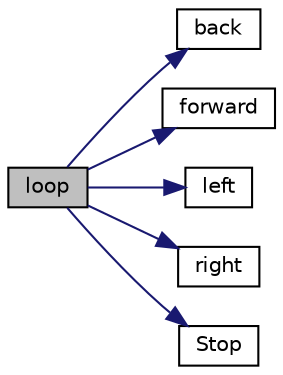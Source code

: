 digraph "loop"
{
 // LATEX_PDF_SIZE
  edge [fontname="Helvetica",fontsize="10",labelfontname="Helvetica",labelfontsize="10"];
  node [fontname="Helvetica",fontsize="10",shape=record];
  rankdir="LR";
  Node1 [label="loop",height=0.2,width=0.4,color="black", fillcolor="grey75", style="filled", fontcolor="black",tooltip=" "];
  Node1 -> Node2 [color="midnightblue",fontsize="10",style="solid",fontname="Helvetica"];
  Node2 [label="back",height=0.2,width=0.4,color="black", fillcolor="white", style="filled",URL="$main_8cpp.html#a0ef114368554c36e0e17a40d0a603f20",tooltip=" "];
  Node1 -> Node3 [color="midnightblue",fontsize="10",style="solid",fontname="Helvetica"];
  Node3 [label="forward",height=0.2,width=0.4,color="black", fillcolor="white", style="filled",URL="$main_8cpp.html#a7de2a543986e45b9083c69f6138bf079",tooltip=" "];
  Node1 -> Node4 [color="midnightblue",fontsize="10",style="solid",fontname="Helvetica"];
  Node4 [label="left",height=0.2,width=0.4,color="black", fillcolor="white", style="filled",URL="$main_8cpp.html#a12ea22f00299ae04f0e81278f5dce0eb",tooltip=" "];
  Node1 -> Node5 [color="midnightblue",fontsize="10",style="solid",fontname="Helvetica"];
  Node5 [label="right",height=0.2,width=0.4,color="black", fillcolor="white", style="filled",URL="$main_8cpp.html#a13d543ef43bc20f64e5e4cb27a4d3369",tooltip=" "];
  Node1 -> Node6 [color="midnightblue",fontsize="10",style="solid",fontname="Helvetica"];
  Node6 [label="Stop",height=0.2,width=0.4,color="black", fillcolor="white", style="filled",URL="$main_8cpp.html#a17a237457e57625296e6b24feb19c60a",tooltip=" "];
}
